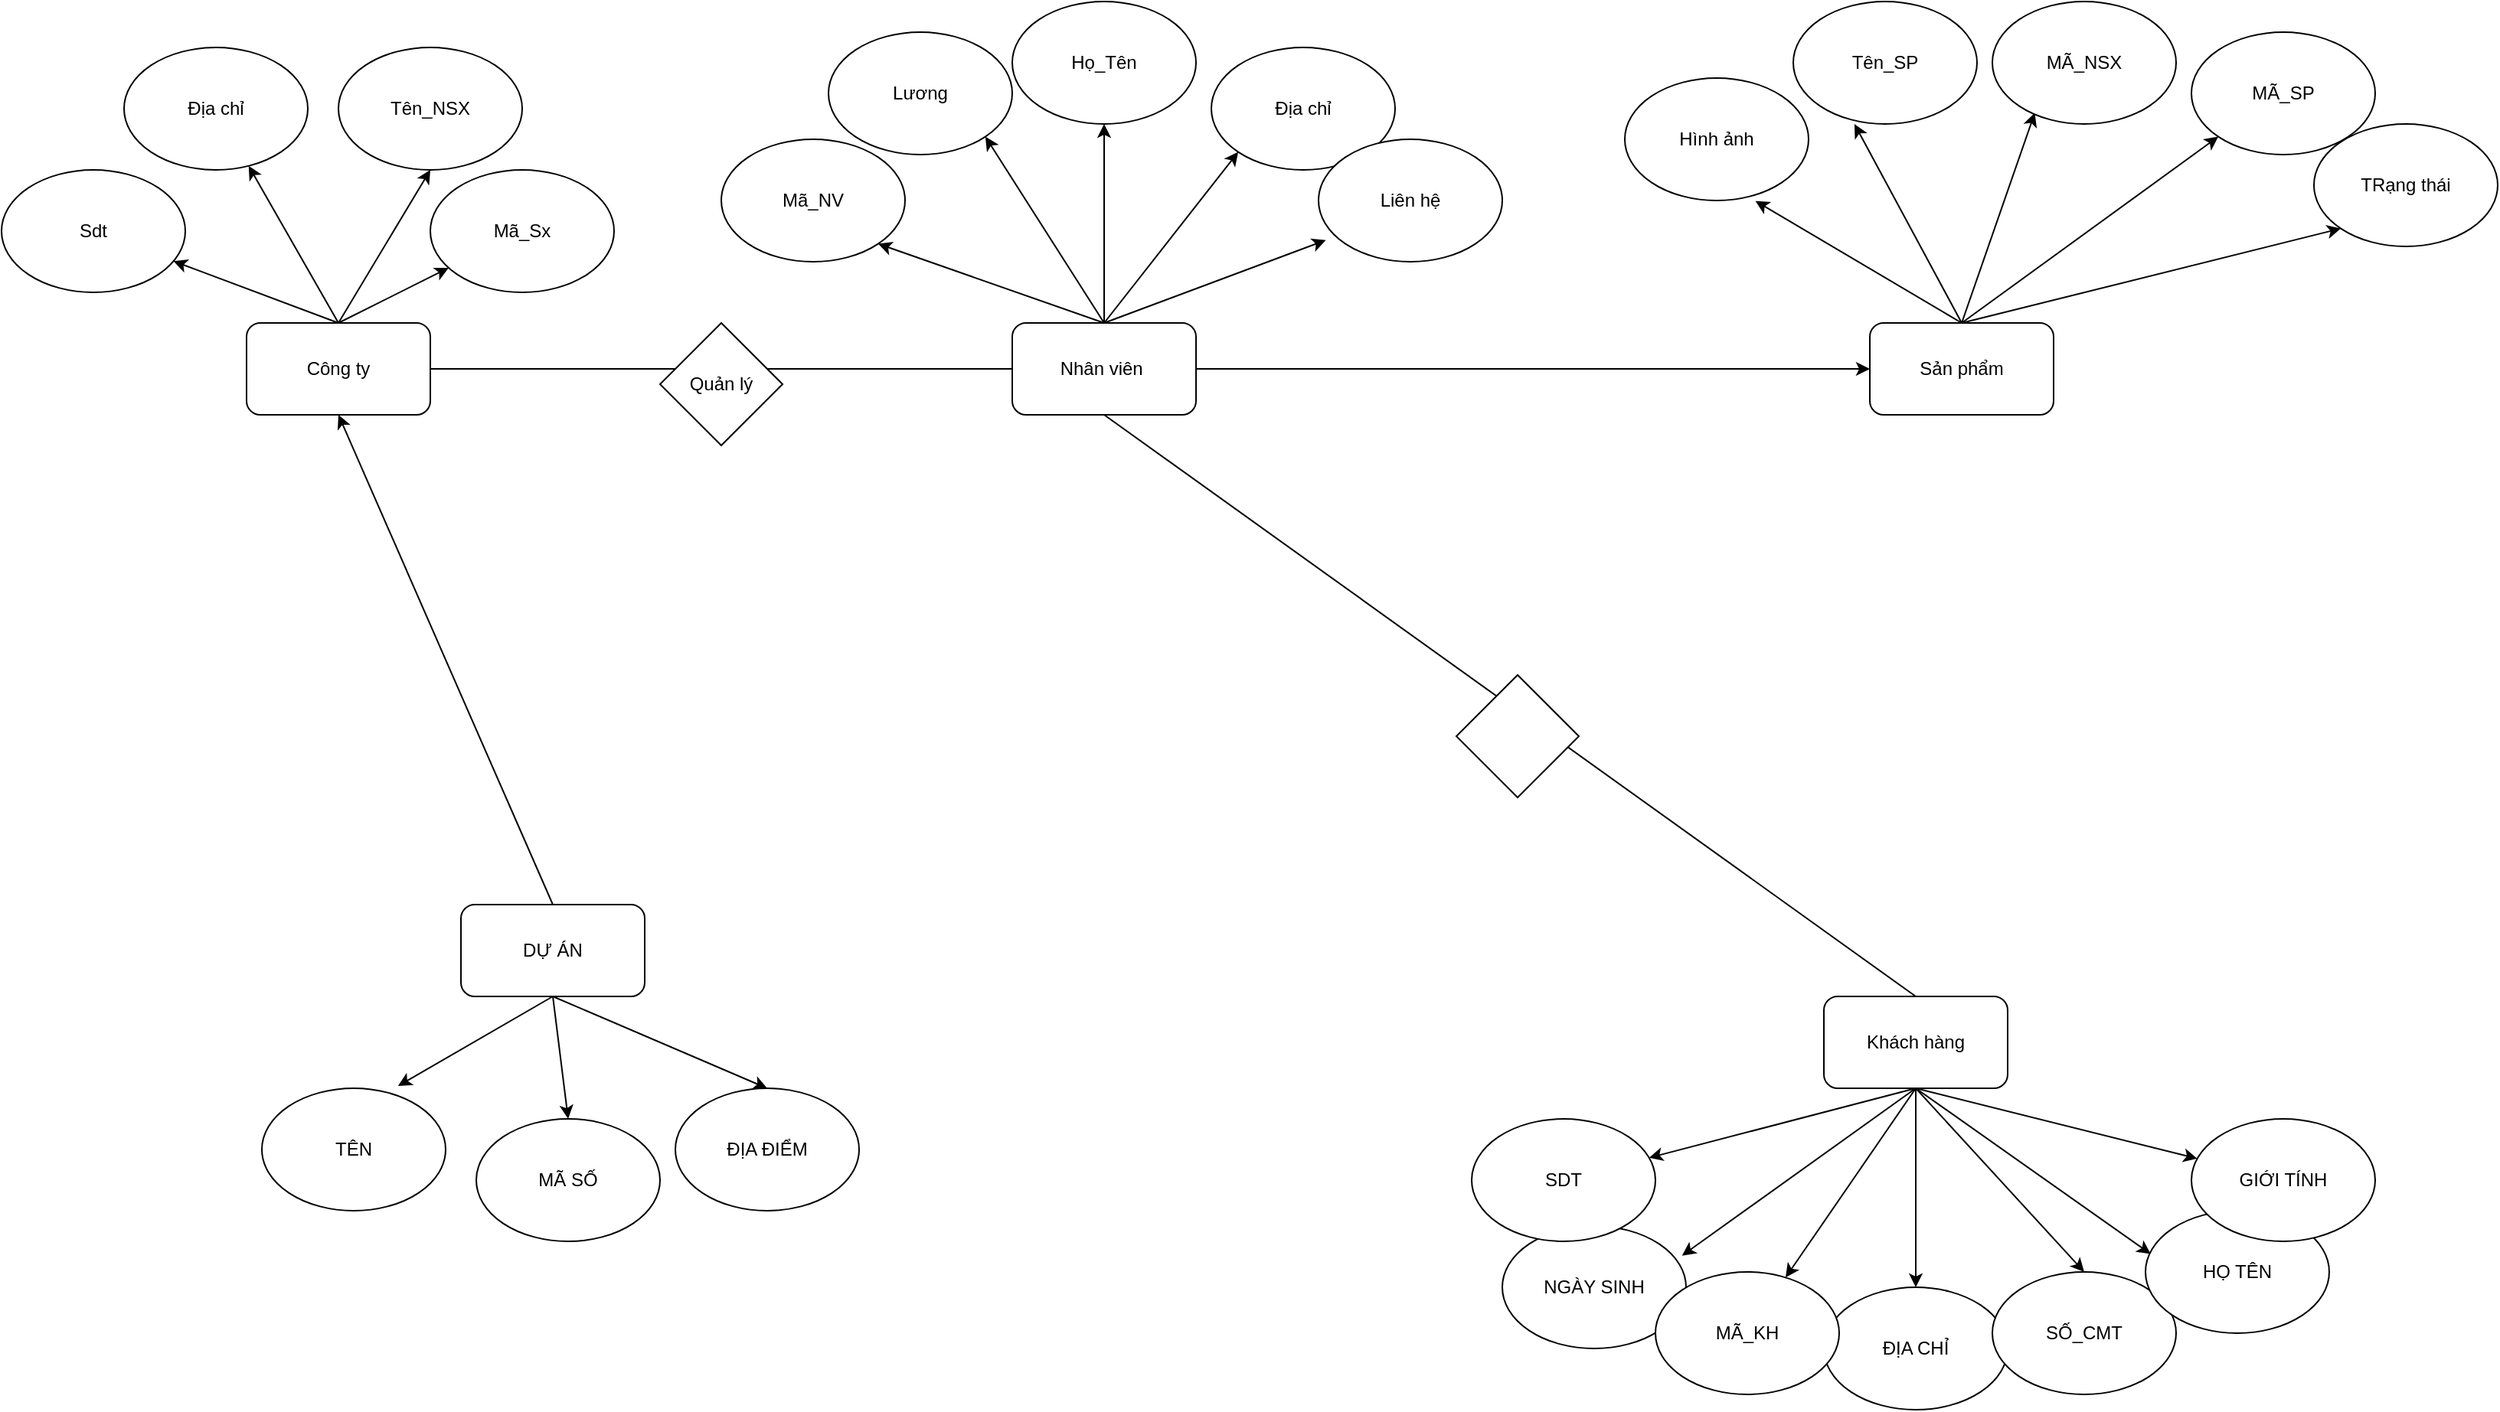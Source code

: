 <mxfile version="20.6.0" type="github">
  <diagram id="6JDCqNisvBgAfbWOYaAh" name="Trang-1">
    <mxGraphModel dx="2076" dy="1078" grid="1" gridSize="10" guides="1" tooltips="1" connect="1" arrows="1" fold="1" page="1" pageScale="1" pageWidth="3300" pageHeight="4681" math="0" shadow="0">
      <root>
        <mxCell id="0" />
        <mxCell id="1" parent="0" />
        <mxCell id="czRX9-merr9mvdvp56qM-28" style="edgeStyle=none;rounded=0;orthogonalLoop=1;jettySize=auto;html=1;exitX=1;exitY=0.5;exitDx=0;exitDy=0;" parent="1" source="czRX9-merr9mvdvp56qM-1" edge="1">
          <mxGeometry relative="1" as="geometry">
            <mxPoint x="850" y="380" as="targetPoint" />
          </mxGeometry>
        </mxCell>
        <mxCell id="czRX9-merr9mvdvp56qM-32" style="rounded=0;orthogonalLoop=1;jettySize=auto;html=1;exitX=0.5;exitY=0;exitDx=0;exitDy=0;" parent="1" source="czRX9-merr9mvdvp56qM-1" target="czRX9-merr9mvdvp56qM-2" edge="1">
          <mxGeometry relative="1" as="geometry" />
        </mxCell>
        <mxCell id="czRX9-merr9mvdvp56qM-33" style="edgeStyle=none;rounded=0;orthogonalLoop=1;jettySize=auto;html=1;exitX=0.5;exitY=0;exitDx=0;exitDy=0;entryX=0.5;entryY=1;entryDx=0;entryDy=0;" parent="1" source="czRX9-merr9mvdvp56qM-1" target="czRX9-merr9mvdvp56qM-5" edge="1">
          <mxGeometry relative="1" as="geometry" />
        </mxCell>
        <mxCell id="czRX9-merr9mvdvp56qM-34" style="edgeStyle=none;rounded=0;orthogonalLoop=1;jettySize=auto;html=1;exitX=0.5;exitY=0;exitDx=0;exitDy=0;" parent="1" source="czRX9-merr9mvdvp56qM-1" target="czRX9-merr9mvdvp56qM-7" edge="1">
          <mxGeometry relative="1" as="geometry" />
        </mxCell>
        <mxCell id="czRX9-merr9mvdvp56qM-35" style="edgeStyle=none;rounded=0;orthogonalLoop=1;jettySize=auto;html=1;exitX=0.5;exitY=0;exitDx=0;exitDy=0;" parent="1" source="czRX9-merr9mvdvp56qM-1" target="czRX9-merr9mvdvp56qM-6" edge="1">
          <mxGeometry relative="1" as="geometry" />
        </mxCell>
        <mxCell id="czRX9-merr9mvdvp56qM-1" value="Công ty" style="rounded=1;whiteSpace=wrap;html=1;" parent="1" vertex="1">
          <mxGeometry x="340" y="350" width="120" height="60" as="geometry" />
        </mxCell>
        <mxCell id="czRX9-merr9mvdvp56qM-2" value="Địa chỉ" style="ellipse;whiteSpace=wrap;html=1;" parent="1" vertex="1">
          <mxGeometry x="260" y="170" width="120" height="80" as="geometry" />
        </mxCell>
        <mxCell id="czRX9-merr9mvdvp56qM-29" style="edgeStyle=none;rounded=0;orthogonalLoop=1;jettySize=auto;html=1;exitX=1;exitY=0.5;exitDx=0;exitDy=0;entryX=0;entryY=0.5;entryDx=0;entryDy=0;" parent="1" source="czRX9-merr9mvdvp56qM-3" target="czRX9-merr9mvdvp56qM-4" edge="1">
          <mxGeometry relative="1" as="geometry" />
        </mxCell>
        <mxCell id="czRX9-merr9mvdvp56qM-36" style="edgeStyle=none;rounded=0;orthogonalLoop=1;jettySize=auto;html=1;exitX=0.5;exitY=0;exitDx=0;exitDy=0;" parent="1" source="czRX9-merr9mvdvp56qM-3" target="czRX9-merr9mvdvp56qM-10" edge="1">
          <mxGeometry relative="1" as="geometry" />
        </mxCell>
        <mxCell id="czRX9-merr9mvdvp56qM-37" style="edgeStyle=none;rounded=0;orthogonalLoop=1;jettySize=auto;html=1;exitX=0.5;exitY=0;exitDx=0;exitDy=0;entryX=0;entryY=1;entryDx=0;entryDy=0;" parent="1" source="czRX9-merr9mvdvp56qM-3" target="czRX9-merr9mvdvp56qM-11" edge="1">
          <mxGeometry relative="1" as="geometry" />
        </mxCell>
        <mxCell id="czRX9-merr9mvdvp56qM-38" style="edgeStyle=none;rounded=0;orthogonalLoop=1;jettySize=auto;html=1;exitX=0.5;exitY=0;exitDx=0;exitDy=0;entryX=0.04;entryY=0.824;entryDx=0;entryDy=0;entryPerimeter=0;" parent="1" source="czRX9-merr9mvdvp56qM-3" target="czRX9-merr9mvdvp56qM-12" edge="1">
          <mxGeometry relative="1" as="geometry" />
        </mxCell>
        <mxCell id="czRX9-merr9mvdvp56qM-39" style="edgeStyle=none;rounded=0;orthogonalLoop=1;jettySize=auto;html=1;exitX=0.5;exitY=0;exitDx=0;exitDy=0;entryX=1;entryY=1;entryDx=0;entryDy=0;" parent="1" source="czRX9-merr9mvdvp56qM-3" target="czRX9-merr9mvdvp56qM-9" edge="1">
          <mxGeometry relative="1" as="geometry" />
        </mxCell>
        <mxCell id="czRX9-merr9mvdvp56qM-40" style="edgeStyle=none;rounded=0;orthogonalLoop=1;jettySize=auto;html=1;exitX=0.5;exitY=0;exitDx=0;exitDy=0;entryX=1;entryY=1;entryDx=0;entryDy=0;" parent="1" source="czRX9-merr9mvdvp56qM-3" target="czRX9-merr9mvdvp56qM-8" edge="1">
          <mxGeometry relative="1" as="geometry" />
        </mxCell>
        <mxCell id="czRX9-merr9mvdvp56qM-3" value="Nhân viên&amp;nbsp;" style="rounded=1;whiteSpace=wrap;html=1;" parent="1" vertex="1">
          <mxGeometry x="840" y="350" width="120" height="60" as="geometry" />
        </mxCell>
        <mxCell id="czRX9-merr9mvdvp56qM-41" style="edgeStyle=none;rounded=0;orthogonalLoop=1;jettySize=auto;html=1;exitX=0.5;exitY=0;exitDx=0;exitDy=0;entryX=0.231;entryY=0.909;entryDx=0;entryDy=0;entryPerimeter=0;" parent="1" source="czRX9-merr9mvdvp56qM-4" target="czRX9-merr9mvdvp56qM-17" edge="1">
          <mxGeometry relative="1" as="geometry" />
        </mxCell>
        <mxCell id="czRX9-merr9mvdvp56qM-42" style="edgeStyle=none;rounded=0;orthogonalLoop=1;jettySize=auto;html=1;exitX=0.5;exitY=0;exitDx=0;exitDy=0;entryX=0.333;entryY=1;entryDx=0;entryDy=0;entryPerimeter=0;" parent="1" source="czRX9-merr9mvdvp56qM-4" target="czRX9-merr9mvdvp56qM-14" edge="1">
          <mxGeometry relative="1" as="geometry" />
        </mxCell>
        <mxCell id="czRX9-merr9mvdvp56qM-43" style="edgeStyle=none;rounded=0;orthogonalLoop=1;jettySize=auto;html=1;exitX=0.5;exitY=0;exitDx=0;exitDy=0;entryX=0.711;entryY=1.004;entryDx=0;entryDy=0;entryPerimeter=0;" parent="1" source="czRX9-merr9mvdvp56qM-4" target="czRX9-merr9mvdvp56qM-15" edge="1">
          <mxGeometry relative="1" as="geometry" />
        </mxCell>
        <mxCell id="czRX9-merr9mvdvp56qM-44" style="edgeStyle=none;rounded=0;orthogonalLoop=1;jettySize=auto;html=1;exitX=0.5;exitY=0;exitDx=0;exitDy=0;entryX=0;entryY=1;entryDx=0;entryDy=0;" parent="1" source="czRX9-merr9mvdvp56qM-4" target="czRX9-merr9mvdvp56qM-16" edge="1">
          <mxGeometry relative="1" as="geometry" />
        </mxCell>
        <mxCell id="czRX9-merr9mvdvp56qM-45" style="edgeStyle=none;rounded=0;orthogonalLoop=1;jettySize=auto;html=1;exitX=0.5;exitY=0;exitDx=0;exitDy=0;entryX=0;entryY=1;entryDx=0;entryDy=0;" parent="1" source="czRX9-merr9mvdvp56qM-4" target="czRX9-merr9mvdvp56qM-18" edge="1">
          <mxGeometry relative="1" as="geometry" />
        </mxCell>
        <mxCell id="czRX9-merr9mvdvp56qM-4" value="Sản phẩm" style="rounded=1;whiteSpace=wrap;html=1;" parent="1" vertex="1">
          <mxGeometry x="1400" y="350" width="120" height="60" as="geometry" />
        </mxCell>
        <mxCell id="czRX9-merr9mvdvp56qM-5" value="Tên_NSX" style="ellipse;whiteSpace=wrap;html=1;" parent="1" vertex="1">
          <mxGeometry x="400" y="170" width="120" height="80" as="geometry" />
        </mxCell>
        <mxCell id="czRX9-merr9mvdvp56qM-6" value="Mã_Sx" style="ellipse;whiteSpace=wrap;html=1;" parent="1" vertex="1">
          <mxGeometry x="460" y="250" width="120" height="80" as="geometry" />
        </mxCell>
        <mxCell id="czRX9-merr9mvdvp56qM-7" value="Sdt" style="ellipse;whiteSpace=wrap;html=1;" parent="1" vertex="1">
          <mxGeometry x="180" y="250" width="120" height="80" as="geometry" />
        </mxCell>
        <mxCell id="czRX9-merr9mvdvp56qM-8" value="Mã_NV" style="ellipse;whiteSpace=wrap;html=1;" parent="1" vertex="1">
          <mxGeometry x="650" y="230" width="120" height="80" as="geometry" />
        </mxCell>
        <mxCell id="czRX9-merr9mvdvp56qM-9" value="Lương" style="ellipse;whiteSpace=wrap;html=1;" parent="1" vertex="1">
          <mxGeometry x="720" y="160" width="120" height="80" as="geometry" />
        </mxCell>
        <mxCell id="czRX9-merr9mvdvp56qM-10" value="Họ_Tên" style="ellipse;whiteSpace=wrap;html=1;" parent="1" vertex="1">
          <mxGeometry x="840" y="140" width="120" height="80" as="geometry" />
        </mxCell>
        <mxCell id="czRX9-merr9mvdvp56qM-11" value="Địa chỉ" style="ellipse;whiteSpace=wrap;html=1;" parent="1" vertex="1">
          <mxGeometry x="970" y="170" width="120" height="80" as="geometry" />
        </mxCell>
        <mxCell id="czRX9-merr9mvdvp56qM-12" value="Liên hệ" style="ellipse;whiteSpace=wrap;html=1;" parent="1" vertex="1">
          <mxGeometry x="1040" y="230" width="120" height="80" as="geometry" />
        </mxCell>
        <mxCell id="czRX9-merr9mvdvp56qM-14" value="Tên_SP" style="ellipse;whiteSpace=wrap;html=1;" parent="1" vertex="1">
          <mxGeometry x="1350" y="140" width="120" height="80" as="geometry" />
        </mxCell>
        <mxCell id="czRX9-merr9mvdvp56qM-15" value="Hình ảnh" style="ellipse;whiteSpace=wrap;html=1;" parent="1" vertex="1">
          <mxGeometry x="1240" y="190" width="120" height="80" as="geometry" />
        </mxCell>
        <mxCell id="czRX9-merr9mvdvp56qM-16" value="MÃ_SP" style="ellipse;whiteSpace=wrap;html=1;" parent="1" vertex="1">
          <mxGeometry x="1610" y="160" width="120" height="80" as="geometry" />
        </mxCell>
        <mxCell id="czRX9-merr9mvdvp56qM-17" value="MÃ_NSX" style="ellipse;whiteSpace=wrap;html=1;" parent="1" vertex="1">
          <mxGeometry x="1480" y="140" width="120" height="80" as="geometry" />
        </mxCell>
        <mxCell id="czRX9-merr9mvdvp56qM-18" value="TRạng thái" style="ellipse;whiteSpace=wrap;html=1;" parent="1" vertex="1">
          <mxGeometry x="1690" y="220" width="120" height="80" as="geometry" />
        </mxCell>
        <mxCell id="czRX9-merr9mvdvp56qM-46" style="edgeStyle=none;rounded=0;orthogonalLoop=1;jettySize=auto;html=1;exitX=0.5;exitY=1;exitDx=0;exitDy=0;entryX=0.5;entryY=0;entryDx=0;entryDy=0;" parent="1" source="czRX9-merr9mvdvp56qM-19" target="czRX9-merr9mvdvp56qM-20" edge="1">
          <mxGeometry relative="1" as="geometry" />
        </mxCell>
        <mxCell id="czRX9-merr9mvdvp56qM-47" style="edgeStyle=none;rounded=0;orthogonalLoop=1;jettySize=auto;html=1;exitX=0.5;exitY=1;exitDx=0;exitDy=0;" parent="1" source="czRX9-merr9mvdvp56qM-19" target="czRX9-merr9mvdvp56qM-27" edge="1">
          <mxGeometry relative="1" as="geometry" />
        </mxCell>
        <mxCell id="czRX9-merr9mvdvp56qM-48" style="edgeStyle=none;rounded=0;orthogonalLoop=1;jettySize=auto;html=1;exitX=0.5;exitY=1;exitDx=0;exitDy=0;" parent="1" source="czRX9-merr9mvdvp56qM-19" target="czRX9-merr9mvdvp56qM-25" edge="1">
          <mxGeometry relative="1" as="geometry" />
        </mxCell>
        <mxCell id="czRX9-merr9mvdvp56qM-49" style="edgeStyle=none;rounded=0;orthogonalLoop=1;jettySize=auto;html=1;exitX=0.5;exitY=1;exitDx=0;exitDy=0;entryX=0.978;entryY=0.242;entryDx=0;entryDy=0;entryPerimeter=0;" parent="1" source="czRX9-merr9mvdvp56qM-19" target="czRX9-merr9mvdvp56qM-24" edge="1">
          <mxGeometry relative="1" as="geometry" />
        </mxCell>
        <mxCell id="czRX9-merr9mvdvp56qM-50" style="edgeStyle=none;rounded=0;orthogonalLoop=1;jettySize=auto;html=1;exitX=0.5;exitY=1;exitDx=0;exitDy=0;entryX=0.5;entryY=0;entryDx=0;entryDy=0;" parent="1" source="czRX9-merr9mvdvp56qM-19" target="czRX9-merr9mvdvp56qM-22" edge="1">
          <mxGeometry relative="1" as="geometry" />
        </mxCell>
        <mxCell id="czRX9-merr9mvdvp56qM-51" style="edgeStyle=none;rounded=0;orthogonalLoop=1;jettySize=auto;html=1;exitX=0.5;exitY=1;exitDx=0;exitDy=0;" parent="1" source="czRX9-merr9mvdvp56qM-19" target="czRX9-merr9mvdvp56qM-26" edge="1">
          <mxGeometry relative="1" as="geometry" />
        </mxCell>
        <mxCell id="czRX9-merr9mvdvp56qM-52" style="edgeStyle=none;rounded=0;orthogonalLoop=1;jettySize=auto;html=1;exitX=0.5;exitY=1;exitDx=0;exitDy=0;entryX=0.029;entryY=0.354;entryDx=0;entryDy=0;entryPerimeter=0;" parent="1" source="czRX9-merr9mvdvp56qM-19" target="czRX9-merr9mvdvp56qM-23" edge="1">
          <mxGeometry relative="1" as="geometry" />
        </mxCell>
        <mxCell id="czRX9-merr9mvdvp56qM-19" value="Khách hàng" style="rounded=1;whiteSpace=wrap;html=1;" parent="1" vertex="1">
          <mxGeometry x="1370" y="790" width="120" height="60" as="geometry" />
        </mxCell>
        <mxCell id="czRX9-merr9mvdvp56qM-20" value="ĐỊA CHỈ" style="ellipse;whiteSpace=wrap;html=1;" parent="1" vertex="1">
          <mxGeometry x="1370" y="980" width="120" height="80" as="geometry" />
        </mxCell>
        <mxCell id="czRX9-merr9mvdvp56qM-22" value="SỐ_CMT" style="ellipse;whiteSpace=wrap;html=1;" parent="1" vertex="1">
          <mxGeometry x="1480" y="970" width="120" height="80" as="geometry" />
        </mxCell>
        <mxCell id="czRX9-merr9mvdvp56qM-23" value="HỌ TÊN" style="ellipse;whiteSpace=wrap;html=1;" parent="1" vertex="1">
          <mxGeometry x="1580" y="930" width="120" height="80" as="geometry" />
        </mxCell>
        <mxCell id="czRX9-merr9mvdvp56qM-24" value="NGÀY SINH" style="ellipse;whiteSpace=wrap;html=1;" parent="1" vertex="1">
          <mxGeometry x="1160" y="940" width="120" height="80" as="geometry" />
        </mxCell>
        <mxCell id="czRX9-merr9mvdvp56qM-25" value="SDT" style="ellipse;whiteSpace=wrap;html=1;" parent="1" vertex="1">
          <mxGeometry x="1140" y="870" width="120" height="80" as="geometry" />
        </mxCell>
        <mxCell id="czRX9-merr9mvdvp56qM-26" value="GIỚI TÍNH" style="ellipse;whiteSpace=wrap;html=1;" parent="1" vertex="1">
          <mxGeometry x="1610" y="870" width="120" height="80" as="geometry" />
        </mxCell>
        <mxCell id="czRX9-merr9mvdvp56qM-27" value="MÃ_KH" style="ellipse;whiteSpace=wrap;html=1;" parent="1" vertex="1">
          <mxGeometry x="1260" y="970" width="120" height="80" as="geometry" />
        </mxCell>
        <mxCell id="czRX9-merr9mvdvp56qM-58" style="edgeStyle=none;rounded=0;orthogonalLoop=1;jettySize=auto;html=1;exitX=0.5;exitY=1;exitDx=0;exitDy=0;entryX=0.5;entryY=0;entryDx=0;entryDy=0;" parent="1" source="czRX9-merr9mvdvp56qM-53" target="czRX9-merr9mvdvp56qM-54" edge="1">
          <mxGeometry relative="1" as="geometry" />
        </mxCell>
        <mxCell id="czRX9-merr9mvdvp56qM-59" style="edgeStyle=none;rounded=0;orthogonalLoop=1;jettySize=auto;html=1;exitX=0.5;exitY=1;exitDx=0;exitDy=0;entryX=0.741;entryY=-0.019;entryDx=0;entryDy=0;entryPerimeter=0;" parent="1" source="czRX9-merr9mvdvp56qM-53" target="czRX9-merr9mvdvp56qM-56" edge="1">
          <mxGeometry relative="1" as="geometry" />
        </mxCell>
        <mxCell id="czRX9-merr9mvdvp56qM-60" style="edgeStyle=none;rounded=0;orthogonalLoop=1;jettySize=auto;html=1;exitX=0.5;exitY=1;exitDx=0;exitDy=0;entryX=0.5;entryY=0;entryDx=0;entryDy=0;" parent="1" source="czRX9-merr9mvdvp56qM-53" target="czRX9-merr9mvdvp56qM-55" edge="1">
          <mxGeometry relative="1" as="geometry" />
        </mxCell>
        <mxCell id="czRX9-merr9mvdvp56qM-63" style="edgeStyle=none;rounded=0;orthogonalLoop=1;jettySize=auto;html=1;exitX=0.5;exitY=0;exitDx=0;exitDy=0;entryX=0.5;entryY=1;entryDx=0;entryDy=0;" parent="1" source="czRX9-merr9mvdvp56qM-53" target="czRX9-merr9mvdvp56qM-1" edge="1">
          <mxGeometry relative="1" as="geometry" />
        </mxCell>
        <mxCell id="czRX9-merr9mvdvp56qM-53" value="DỰ ÁN" style="rounded=1;whiteSpace=wrap;html=1;" parent="1" vertex="1">
          <mxGeometry x="480" y="730" width="120" height="60" as="geometry" />
        </mxCell>
        <mxCell id="czRX9-merr9mvdvp56qM-54" value="MÃ SỐ" style="ellipse;whiteSpace=wrap;html=1;" parent="1" vertex="1">
          <mxGeometry x="490" y="870" width="120" height="80" as="geometry" />
        </mxCell>
        <mxCell id="czRX9-merr9mvdvp56qM-55" value="ĐỊA ĐIỂM" style="ellipse;whiteSpace=wrap;html=1;" parent="1" vertex="1">
          <mxGeometry x="620" y="850" width="120" height="80" as="geometry" />
        </mxCell>
        <mxCell id="czRX9-merr9mvdvp56qM-56" value="TÊN" style="ellipse;whiteSpace=wrap;html=1;" parent="1" vertex="1">
          <mxGeometry x="350" y="850" width="120" height="80" as="geometry" />
        </mxCell>
        <mxCell id="czRX9-merr9mvdvp56qM-61" value="Quản lý" style="rhombus;whiteSpace=wrap;html=1;" parent="1" vertex="1">
          <mxGeometry x="610" y="350" width="80" height="80" as="geometry" />
        </mxCell>
        <mxCell id="czRX9-merr9mvdvp56qM-62" value="" style="endArrow=none;html=1;rounded=0;exitX=0.5;exitY=1;exitDx=0;exitDy=0;entryX=0.5;entryY=0;entryDx=0;entryDy=0;" parent="1" source="czRX9-merr9mvdvp56qM-3" target="czRX9-merr9mvdvp56qM-19" edge="1">
          <mxGeometry width="50" height="50" relative="1" as="geometry">
            <mxPoint x="910" y="470" as="sourcePoint" />
            <mxPoint x="1430" y="780" as="targetPoint" />
          </mxGeometry>
        </mxCell>
        <mxCell id="czRX9-merr9mvdvp56qM-64" value="" style="rhombus;whiteSpace=wrap;html=1;" parent="1" vertex="1">
          <mxGeometry x="1130" y="580" width="80" height="80" as="geometry" />
        </mxCell>
      </root>
    </mxGraphModel>
  </diagram>
</mxfile>
